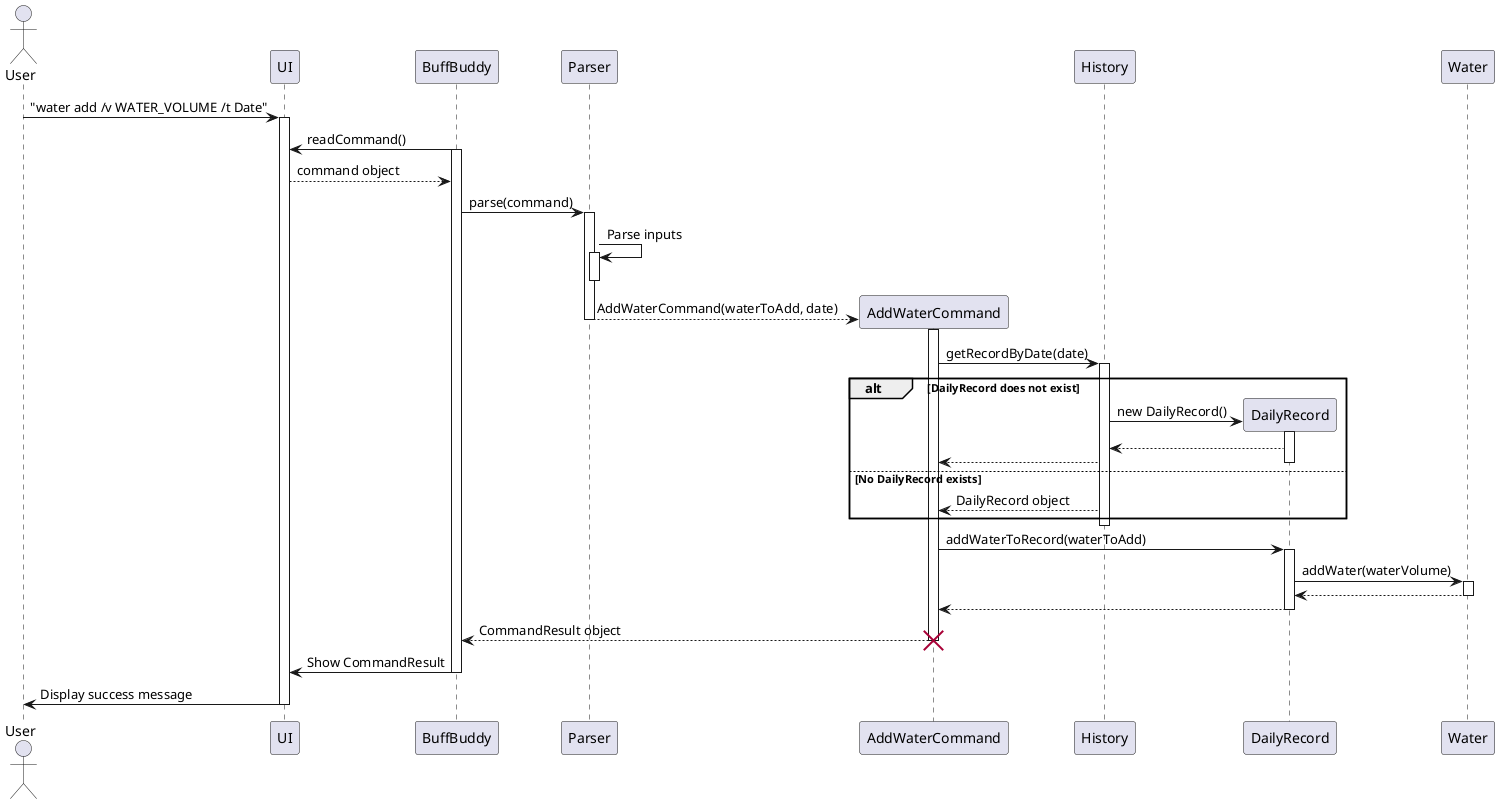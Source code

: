 @startuml
actor User
participant "UI" as UI
participant "BuffBuddy" as BB
participant "Parser" as Parser
participant "AddWaterCommand" as AddCmd
participant "History" as History
participant "DailyRecord" as DailyRec

User -> UI: "water add /v WATER_VOLUME /t Date"
activate UI
BB -> UI: readCommand()
activate BB
UI --> BB: command object
BB -> Parser: parse(command)
activate Parser
Parser -> Parser : Parse inputs
activate Parser
deactivate Parser
create AddCmd
Parser --> AddCmd: AddWaterCommand(waterToAdd, date)
deactivate Parser

activate AddCmd

AddCmd -> History: getRecordByDate(date)
activate History

alt DailyRecord does not exist
  create DailyRec
  History -> DailyRec: new DailyRecord()
  activate DailyRec
  DailyRec --> History
  History --> AddCmd
  deactivate DailyRec
else No DailyRecord exists
  History --> AddCmd: DailyRecord object
end
deactivate History

AddCmd -> DailyRec: addWaterToRecord(waterToAdd)
activate DailyRec

DailyRec -> Water : addWater(waterVolume)
activate Water

Water --> DailyRec
deactivate Water


DailyRec --> AddCmd
deactivate DailyRec

AddCmd --> BB: CommandResult object
deactivate AddCmd
destroy AddCmd

BB -> UI: Show CommandResult
deactivate BB

UI -> User: Display success message
deactivate UI
@enduml